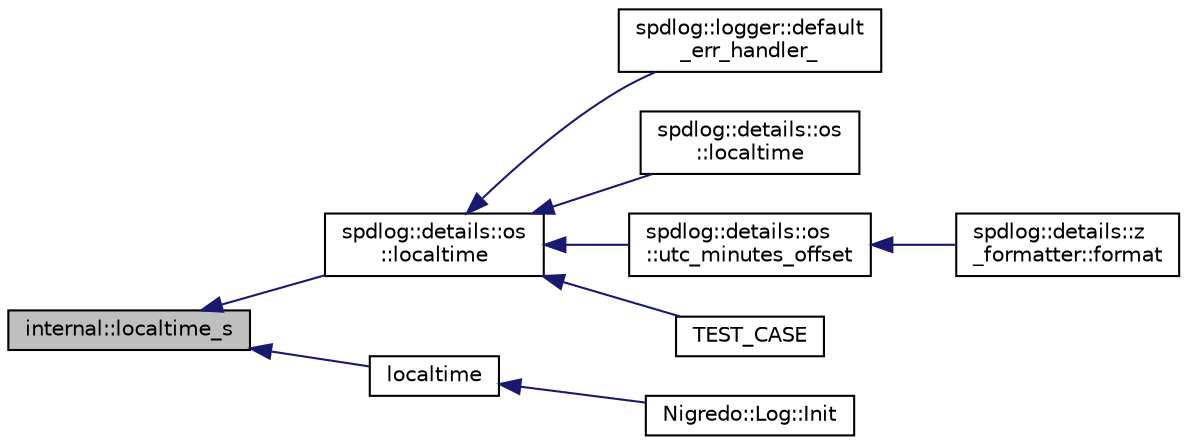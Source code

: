 digraph "internal::localtime_s"
{
  edge [fontname="Helvetica",fontsize="10",labelfontname="Helvetica",labelfontsize="10"];
  node [fontname="Helvetica",fontsize="10",shape=record];
  rankdir="LR";
  Node1 [label="internal::localtime_s",height=0.2,width=0.4,color="black", fillcolor="grey75", style="filled" fontcolor="black"];
  Node1 -> Node2 [dir="back",color="midnightblue",fontsize="10",style="solid",fontname="Helvetica"];
  Node2 [label="spdlog::details::os\l::localtime",height=0.2,width=0.4,color="black", fillcolor="white", style="filled",URL="$namespacespdlog_1_1details_1_1os.html#aef63b92ee93ec66603c0357d0ac75bed"];
  Node2 -> Node3 [dir="back",color="midnightblue",fontsize="10",style="solid",fontname="Helvetica"];
  Node3 [label="spdlog::logger::default\l_err_handler_",height=0.2,width=0.4,color="black", fillcolor="white", style="filled",URL="$classspdlog_1_1logger.html#a3432e21bdc19d74024b57cc3f26a8471"];
  Node2 -> Node4 [dir="back",color="midnightblue",fontsize="10",style="solid",fontname="Helvetica"];
  Node4 [label="spdlog::details::os\l::localtime",height=0.2,width=0.4,color="black", fillcolor="white", style="filled",URL="$namespacespdlog_1_1details_1_1os.html#a3c7704d0c74aed204f258ac1fc7d4576"];
  Node2 -> Node5 [dir="back",color="midnightblue",fontsize="10",style="solid",fontname="Helvetica"];
  Node5 [label="spdlog::details::os\l::utc_minutes_offset",height=0.2,width=0.4,color="black", fillcolor="white", style="filled",URL="$namespacespdlog_1_1details_1_1os.html#a6dce662c3a4ea0b6e95468272ec37047"];
  Node5 -> Node6 [dir="back",color="midnightblue",fontsize="10",style="solid",fontname="Helvetica"];
  Node6 [label="spdlog::details::z\l_formatter::format",height=0.2,width=0.4,color="black", fillcolor="white", style="filled",URL="$classspdlog_1_1details_1_1z__formatter.html#ada7a5e9a3c30039cbfb684b7743b8945"];
  Node2 -> Node7 [dir="back",color="midnightblue",fontsize="10",style="solid",fontname="Helvetica"];
  Node7 [label="TEST_CASE",height=0.2,width=0.4,color="black", fillcolor="white", style="filled",URL="$test__file__logging_8cpp.html#a91617979e214fc2c5b038d03cf6020f3"];
  Node1 -> Node8 [dir="back",color="midnightblue",fontsize="10",style="solid",fontname="Helvetica"];
  Node8 [label="localtime",height=0.2,width=0.4,color="black", fillcolor="white", style="filled",URL="$time_8h.html#a2b11a736f2ef77ba69490af3f5081abf"];
  Node8 -> Node9 [dir="back",color="midnightblue",fontsize="10",style="solid",fontname="Helvetica"];
  Node9 [label="Nigredo::Log::Init",height=0.2,width=0.4,color="black", fillcolor="white", style="filled",URL="$class_nigredo_1_1_log.html#a637e7794bdc1b2527e05e68a8f1c3d40"];
}
